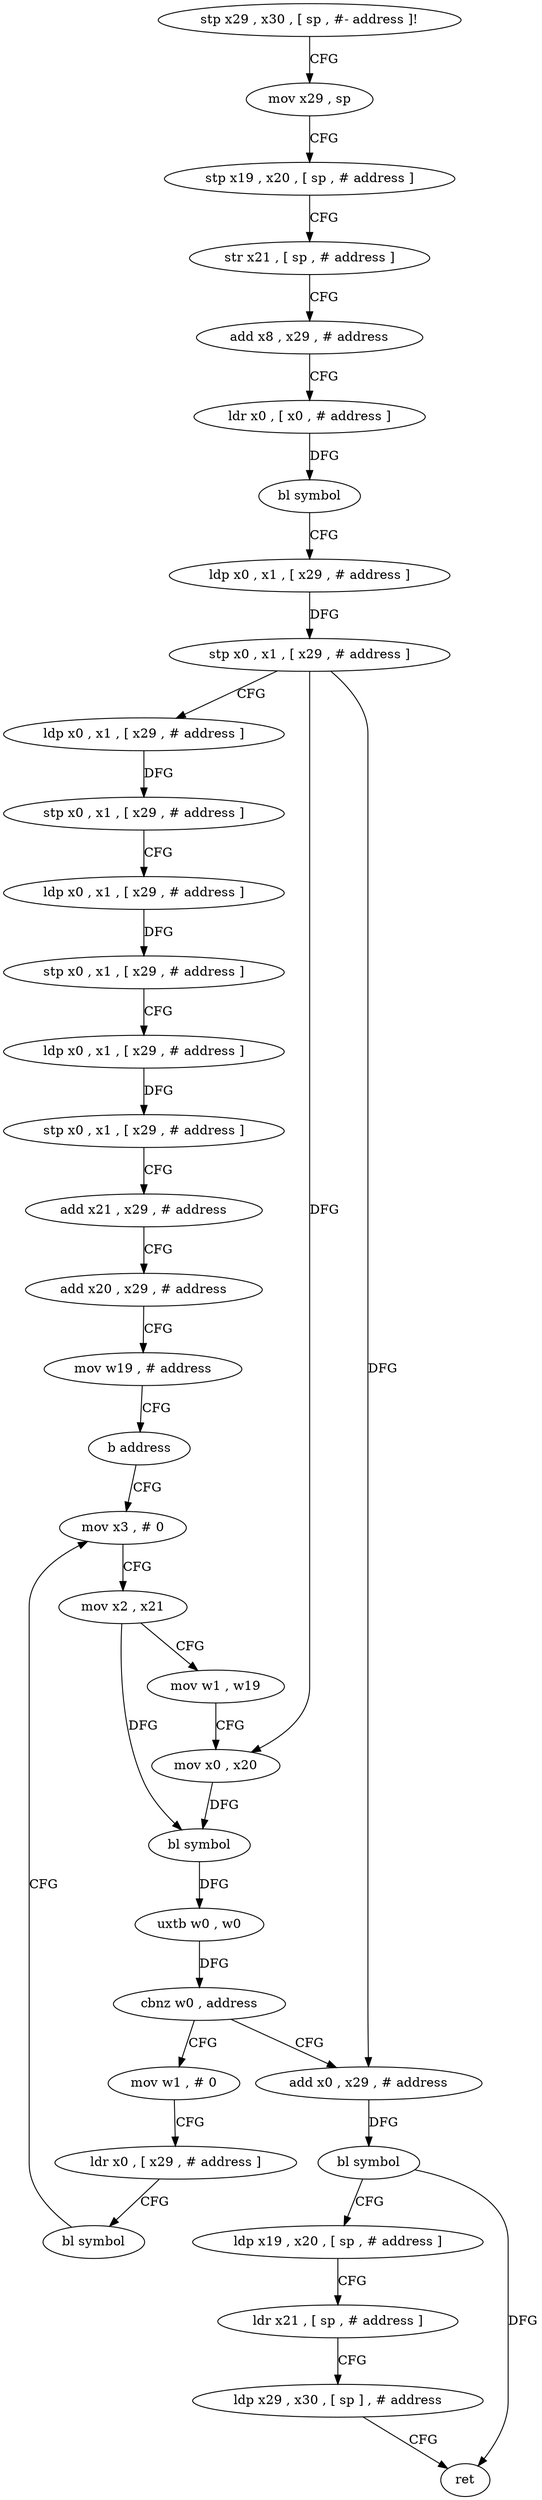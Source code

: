 digraph "func" {
"88660" [label = "stp x29 , x30 , [ sp , #- address ]!" ]
"88664" [label = "mov x29 , sp" ]
"88668" [label = "stp x19 , x20 , [ sp , # address ]" ]
"88672" [label = "str x21 , [ sp , # address ]" ]
"88676" [label = "add x8 , x29 , # address" ]
"88680" [label = "ldr x0 , [ x0 , # address ]" ]
"88684" [label = "bl symbol" ]
"88688" [label = "ldp x0 , x1 , [ x29 , # address ]" ]
"88692" [label = "stp x0 , x1 , [ x29 , # address ]" ]
"88696" [label = "ldp x0 , x1 , [ x29 , # address ]" ]
"88700" [label = "stp x0 , x1 , [ x29 , # address ]" ]
"88704" [label = "ldp x0 , x1 , [ x29 , # address ]" ]
"88708" [label = "stp x0 , x1 , [ x29 , # address ]" ]
"88712" [label = "ldp x0 , x1 , [ x29 , # address ]" ]
"88716" [label = "stp x0 , x1 , [ x29 , # address ]" ]
"88720" [label = "add x21 , x29 , # address" ]
"88724" [label = "add x20 , x29 , # address" ]
"88728" [label = "mov w19 , # address" ]
"88732" [label = "b address" ]
"88748" [label = "mov x3 , # 0" ]
"88752" [label = "mov x2 , x21" ]
"88756" [label = "mov w1 , w19" ]
"88760" [label = "mov x0 , x20" ]
"88764" [label = "bl symbol" ]
"88768" [label = "uxtb w0 , w0" ]
"88772" [label = "cbnz w0 , address" ]
"88736" [label = "mov w1 , # 0" ]
"88776" [label = "add x0 , x29 , # address" ]
"88740" [label = "ldr x0 , [ x29 , # address ]" ]
"88744" [label = "bl symbol" ]
"88780" [label = "bl symbol" ]
"88784" [label = "ldp x19 , x20 , [ sp , # address ]" ]
"88788" [label = "ldr x21 , [ sp , # address ]" ]
"88792" [label = "ldp x29 , x30 , [ sp ] , # address" ]
"88796" [label = "ret" ]
"88660" -> "88664" [ label = "CFG" ]
"88664" -> "88668" [ label = "CFG" ]
"88668" -> "88672" [ label = "CFG" ]
"88672" -> "88676" [ label = "CFG" ]
"88676" -> "88680" [ label = "CFG" ]
"88680" -> "88684" [ label = "DFG" ]
"88684" -> "88688" [ label = "CFG" ]
"88688" -> "88692" [ label = "DFG" ]
"88692" -> "88696" [ label = "CFG" ]
"88692" -> "88760" [ label = "DFG" ]
"88692" -> "88776" [ label = "DFG" ]
"88696" -> "88700" [ label = "DFG" ]
"88700" -> "88704" [ label = "CFG" ]
"88704" -> "88708" [ label = "DFG" ]
"88708" -> "88712" [ label = "CFG" ]
"88712" -> "88716" [ label = "DFG" ]
"88716" -> "88720" [ label = "CFG" ]
"88720" -> "88724" [ label = "CFG" ]
"88724" -> "88728" [ label = "CFG" ]
"88728" -> "88732" [ label = "CFG" ]
"88732" -> "88748" [ label = "CFG" ]
"88748" -> "88752" [ label = "CFG" ]
"88752" -> "88756" [ label = "CFG" ]
"88752" -> "88764" [ label = "DFG" ]
"88756" -> "88760" [ label = "CFG" ]
"88760" -> "88764" [ label = "DFG" ]
"88764" -> "88768" [ label = "DFG" ]
"88768" -> "88772" [ label = "DFG" ]
"88772" -> "88736" [ label = "CFG" ]
"88772" -> "88776" [ label = "CFG" ]
"88736" -> "88740" [ label = "CFG" ]
"88776" -> "88780" [ label = "DFG" ]
"88740" -> "88744" [ label = "CFG" ]
"88744" -> "88748" [ label = "CFG" ]
"88780" -> "88784" [ label = "CFG" ]
"88780" -> "88796" [ label = "DFG" ]
"88784" -> "88788" [ label = "CFG" ]
"88788" -> "88792" [ label = "CFG" ]
"88792" -> "88796" [ label = "CFG" ]
}
